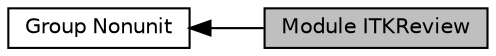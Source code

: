 digraph "Module ITKReview"
{
  edge [fontname="Helvetica",fontsize="10",labelfontname="Helvetica",labelfontsize="10"];
  node [fontname="Helvetica",fontsize="10",shape=box];
  rankdir=LR;
  Node2 [label="Group Nonunit",height=0.2,width=0.4,color="black", fillcolor="white", style="filled",URL="$group__Group-Nonunit.html",tooltip=" "];
  Node1 [label="Module ITKReview",height=0.2,width=0.4,color="black", fillcolor="grey75", style="filled", fontcolor="black",tooltip=" "];
  Node2->Node1 [shape=plaintext, dir="back", style="solid"];
}
